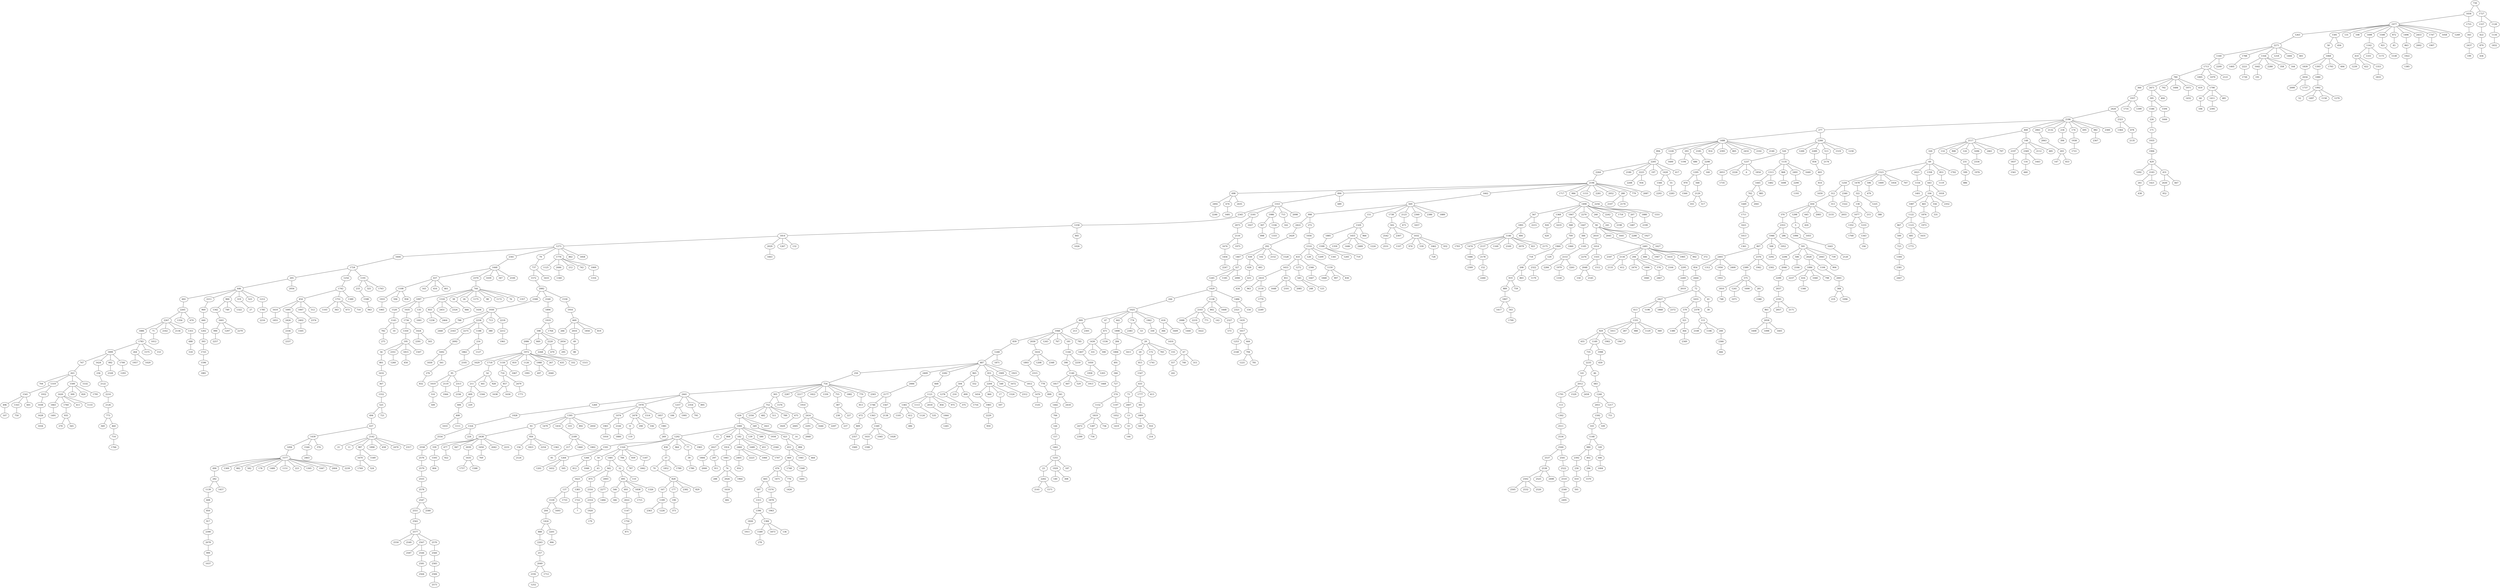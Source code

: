 strict graph "" {
	730 -- 1836;
	730 -- 1727;
	1836 -- 1977;
	1836 -- 1755;
	1977 -- 1263;
	1977 -- 1581;
	1977 -- 131;
	1977 -- 108;
	1977 -- 1498;
	1977 -- 1508;
	1977 -- 872;
	1977 -- 1496;
	1977 -- 2453;
	1977 -- 1747;
	1977 -- 1058;
	1977 -- 1249;
	1263 -- 2271;
	2271 -- 1160;
	2271 -- 1788;
	2271 -- 1164;
	2271 -- 1218;
	2271 -- 1404;
	2271 -- 401;
	1160 -- 1713;
	1160 -- 2209;
	1713 -- 780;
	1713 -- 1005;
	1713 -- 1079;
	1713 -- 2121;
	780 -- 360;
	780 -- 2471;
	780 -- 792;
	780 -- 1684;
	780 -- 1971;
	780 -- 419;
	360 -- 1937;
	1937 -- 2420;
	1937 -- 1731;
	1937 -- 1399;
	2420 -- 2186;
	2420 -- 2323;
	2186 -- 277;
	2186 -- 468;
	2186 -- 2061;
	2186 -- 2132;
	2186 -- 234;
	2186 -- 174;
	2186 -- 695;
	2186 -- 982;
	2186 -- 2300;
	277 -- 1488;
	277 -- 2266;
	1488 -- 894;
	1488 -- 1228;
	1488 -- 293;
	1488 -- 2185;
	1488 -- 914;
	1488 -- 2393;
	1488 -- 805;
	1488 -- 2432;
	1488 -- 2102;
	1488 -- 2140;
	894 -- 2205;
	2205 -- 2264;
	2205 -- 2180;
	2205 -- 2225;
	2205 -- 197;
	2205 -- 1420;
	2205 -- 617;
	2264 -- 2196;
	2196 -- 698;
	2196 -- 890;
	2196 -- 1662;
	2196 -- 1717;
	2196 -- 984;
	2196 -- 1153;
	2196 -- 2281;
	2196 -- 2052;
	2196 -- 280;
	2196 -- 779;
	2196 -- 2087;
	698 -- 2492;
	698 -- 674;
	698 -- 2435;
	2492 -- 2246;
	890 -- 1553;
	890 -- 689;
	1553 -- 2345;
	1553 -- 2181;
	1553 -- 1986;
	1553 -- 715;
	1553 -- 2098;
	2345 -- 1258;
	1258 -- 1814;
	1258 -- 845;
	1814 -- 1273;
	1814 -- 2029;
	1814 -- 1267;
	1814 -- 132;
	1273 -- 1604;
	1273 -- 2341;
	1273 -- 79;
	1273 -- 1776;
	1273 -- 862;
	1273 -- 1858;
	1604 -- 1724;
	1724 -- 205;
	1724 -- 1254;
	1724 -- 1191;
	205 -- 646;
	205 -- 2056;
	646 -- 602;
	646 -- 2211;
	646 -- 900;
	646 -- 319;
	646 -- 523;
	646 -- 1212;
	602 -- 2265;
	2265 -- 2267;
	2265 -- 1356;
	2265 -- 670;
	2267 -- 1886;
	2267 -- 71;
	2267 -- 2162;
	2267 -- 2136;
	2267 -- 1351;
	1886 -- 1783;
	1783 -- 1899;
	1783 -- 264;
	1783 -- 1575;
	1783 -- 153;
	1899 -- 747;
	1899 -- 1624;
	1899 -- 992;
	1899 -- 1700;
	747 -- 263;
	263 -- 704;
	263 -- 1319;
	263 -- 1500;
	263 -- 1532;
	468 -- 2117;
	468 -- 148;
	2117 -- 320;
	2117 -- 114;
	2117 -- 908;
	2117 -- 124;
	2117 -- 1696;
	2117 -- 2461;
	2117 -- 797;
	320 -- 69;
	69 -- 1523;
	69 -- 2023;
	69 -- 1358;
	69 -- 853;
	69 -- 1702;
	1523 -- 1250;
	1523 -- 1478;
	1523 -- 596;
	1523 -- 1009;
	1523 -- 1054;
	1523 -- 707;
	1250 -- 312;
	1250 -- 2340;
	312 -- 650;
	312 -- 313;
	650 -- 370;
	650 -- 1298;
	650 -- 645;
	650 -- 2083;
	650 -- 2155;
	370 -- 2353;
	2353 -- 1946;
	2353 -- 286;
	1946 -- 807;
	1946 -- 508;
	1946 -- 1952;
	807 -- 2493;
	807 -- 2376;
	2493 -- 854;
	2493 -- 1312;
	2493 -- 1956;
	2493 -- 2400;
	854 -- 2444;
	2444 -- 72;
	72 -- 2427;
	72 -- 1655;
	72 -- 41;
	2427 -- 613;
	2427 -- 1196;
	2427 -- 1868;
	2427 -- 2372;
	613 -- 1335;
	1335 -- 929;
	1335 -- 1011;
	1335 -- 287;
	1335 -- 988;
	1335 -- 1129;
	1335 -- 949;
	929 -- 655;
	929 -- 1149;
	929 -- 1902;
	929 -- 1967;
	1005 -- 1790;
	1790 -- 44;
	1790 -- 1411;
	1790 -- 481;
	44 -- 106;
	1662 -- 569;
	569 -- 998;
	569 -- 151;
	569 -- 1738;
	569 -- 2123;
	569 -- 2360;
	569 -- 2386;
	569 -- 1889;
	998 -- 2422;
	998 -- 272;
	2422 -- 2429;
	2429 -- 292;
	292 -- 1467;
	292 -- 630;
	292 -- 102;
	292 -- 2152;
	292 -- 1528;
	1467 -- 327;
	327 -- 1245;
	327 -- 1185;
	327 -- 2090;
	1245 -- 1429;
	1429 -- 244;
	1429 -- 1138;
	1429 -- 1486;
	244 -- 1025;
	1025 -- 909;
	1025 -- 47;
	1025 -- 442;
	1025 -- 774;
	1025 -- 1962;
	1025 -- 618;
	909 -- 1948;
	909 -- 213;
	909 -- 2301;
	1948 -- 839;
	1948 -- 2030;
	1948 -- 1243;
	1948 -- 767;
	1948 -- 181;
	1948 -- 785;
	839 -- 1248;
	1248 -- 487;
	1248 -- 1871;
	487 -- 250;
	487 -- 2409;
	487 -- 2282;
	487 -- 965;
	487 -- 831;
	487 -- 1909;
	487 -- 1923;
	250 -- 754;
	754 -- 2441;
	754 -- 303;
	754 -- 2287;
	754 -- 2217;
	754 -- 1822;
	754 -- 1339;
	754 -- 755;
	754 -- 1882;
	754 -- 770;
	754 -- 2303;
	2441 -- 1269;
	2441 -- 1978;
	2441 -- 1257;
	2441 -- 2354;
	2441 -- 895;
	1269 -- 1928;
	1928 -- 1324;
	1324 -- 2554;
	1324 -- 224;
	2554 -- 2558;
	2558 -- 2576;
	2576 -- 2579;
	2579 -- 2555;
	2555 -- 2578;
	2578 -- 2547;
	2547 -- 2551;
	2547 -- 2580;
	2551 -- 2562;
	2562 -- 2577;
	2577 -- 2550;
	2577 -- 2549;
	2577 -- 2567;
	2577 -- 2570;
	2341 -- 1448;
	1448 -- 437;
	1448 -- 2370;
	1448 -- 1039;
	1448 -- 347;
	1448 -- 2330;
	437 -- 1108;
	437 -- 163;
	437 -- 416;
	437 -- 461;
	1108 -- 1933;
	1108 -- 594;
	1108 -- 958;
	1933 -- 1065;
	79 -- 737;
	737 -- 1572;
	737 -- 1633;
	1572 -- 2082;
	2082 -- 2308;
	2082 -- 2160;
	2082 -- 1530;
	2308 -- 1930;
	1930 -- 788;
	1930 -- 2258;
	1930 -- 713;
	1930 -- 2218;
	788 -- 2440;
	1788 -- 1405;
	313 -- 2055;
	2266 -- 520;
	2266 -- 1200;
	2266 -- 2289;
	2266 -- 513;
	2266 -- 1519;
	2266 -- 1230;
	151 -- 1329;
	1329 -- 1885;
	1329 -- 1455;
	1329 -- 966;
	1885 -- 1599;
	1599 -- 1205;
	1599 -- 719;
	2023 -- 1154;
	1358 -- 643;
	643 -- 104;
	643 -- 1018;
	104 -- 1087;
	104 -- 465;
	104 -- 556;
	104 -- 2352;
	1087 -- 1122;
	1122 -- 867;
	1122 -- 1123;
	867 -- 500;
	500 -- 723;
	723 -- 1304;
	2409 -- 2084;
	2084 -- 2177;
	2177 -- 1746;
	2177 -- 1567;
	1746 -- 672;
	1746 -- 1363;
	1149 -- 735;
	1149 -- 1998;
	735 -- 2235;
	2235 -- 141;
	2235 -- 46;
	141 -- 2012;
	2012 -- 1791;
	2012 -- 1529;
	2012 -- 2458;
	1791 -- 113;
	113 -- 1302;
	1302 -- 2511;
	2511 -- 2534;
	2534 -- 2500;
	2500 -- 2537;
	2500 -- 2541;
	2537 -- 2538;
	2538 -- 2502;
	2538 -- 2525;
	2538 -- 2498;
	2502 -- 2505;
	2502 -- 2532;
	2502 -- 2520;
	2211 -- 969;
	969 -- 440;
	440 -- 1202;
	1202 -- 393;
	1727 -- 1337;
	1727 -- 1128;
	1337 -- 422;
	422 -- 879;
	1304 -- 2381;
	2381 -- 2447;
	47 -- 671;
	671 -- 1430;
	671 -- 1536;
	1430 -- 1407;
	1430 -- 331;
	1430 -- 590;
	1407 -- 1050;
	1478 -- 322;
	322 -- 138;
	322 -- 1225;
	138 -- 1077;
	138 -- 215;
	1077 -- 1352;
	1077 -- 1233;
	1352 -- 1768;
	2323 -- 1364;
	2323 -- 478;
	1717 -- 1490;
	1490 -- 567;
	1490 -- 1368;
	1490 -- 1847;
	1490 -- 2270;
	1490 -- 240;
	1490 -- 2242;
	1490 -- 1754;
	1490 -- 207;
	1490 -- 1880;
	303 -- 752;
	303 -- 1576;
	752 -- 439;
	752 -- 2356;
	752 -- 482;
	752 -- 511;
	752 -- 789;
	752 -- 675;
	439 -- 1000;
	439 -- 349;
	439 -- 1821;
	1000 -- 1292;
	1000 -- 15;
	1000 -- 808;
	1000 -- 182;
	1000 -- 139;
	1000 -- 580;
	1000 -- 1934;
	1292 -- 1591;
	1292 -- 1320;
	1292 -- 836;
	1292 -- 964;
	1292 -- 77;
	1292 -- 1965;
	1591 -- 1264;
	1591 -- 1266;
	1264 -- 1201;
	1264 -- 1652;
	1264 -- 505;
	148 -- 2197;
	148 -- 2369;
	148 -- 2112;
	148 -- 485;
	2197 -- 1837;
	1837 -- 1561;
	1138 -- 2103;
	1138 -- 802;
	1138 -- 1668;
	672 -- 809;
	809 -- 2357;
	2357 -- 1949;
	1254 -- 1742;
	1742 -- 454;
	1742 -- 1751;
	1742 -- 1389;
	454 -- 1610;
	454 -- 1095;
	454 -- 1007;
	454 -- 512;
	1610 -- 1855;
	1320 -- 50;
	1320 -- 1481;
	1320 -- 784;
	1320 -- 939;
	1320 -- 1187;
	50 -- 43;
	43 -- 1623;
	1623 -- 137;
	1623 -- 1383;
	137 -- 1539;
	137 -- 1733;
	1539 -- 204;
	1539 -- 1693;
	204 -- 1424;
	1424 -- 888;
	1424 -- 2201;
	888 -- 2263;
	2263 -- 257;
	257 -- 2049;
	2049 -- 2192;
	2049 -- 1712;
	71 -- 1012;
	567 -- 1891;
	567 -- 2215;
	1891 -- 1146;
	1891 -- 484;
	1146 -- 1703;
	1146 -- 1474;
	1146 -- 2137;
	1146 -- 1169;
	1146 -- 2169;
	1146 -- 2079;
	1146 -- 821;
	1146 -- 2175;
	984 -- 2256;
	2256 -- 1551;
	2103 -- 2088;
	2103 -- 2219;
	2103 -- 771;
	2103 -- 142;
	2088 -- 1440;
	2282 -- 668;
	668 -- 1121;
	1121 -- 1365;
	1121 -- 1113;
	1121 -- 2018;
	1121 -- 856;
	1121 -- 975;
	1365 -- 1101;
	1365 -- 412;
	1365 -- 1124;
	2160 -- 1894;
	1894 -- 1919;
	1919 -- 598;
	1919 -- 1764;
	598 -- 2086;
	598 -- 849;
	598 -- 2220;
	598 -- 2054;
	2086 -- 1972;
	1972 -- 1629;
	1972 -- 1718;
	1972 -- 1150;
	1972 -- 810;
	1972 -- 1126;
	1972 -- 1988;
	1972 -- 267;
	1972 -- 435;
	1972 -- 332;
	1629 -- 95;
	95 -- 1019;
	95 -- 2119;
	95 -- 2313;
	1019 -- 510;
	510 -- 509;
	1624 -- 236;
	236 -- 2122;
	2122 -- 2210;
	2210 -- 2126;
	2126 -- 773;
	773 -- 369;
	773 -- 460;
	286 -- 591;
	591 -- 2296;
	591 -- 506;
	591 -- 2028;
	591 -- 2043;
	591 -- 739;
	2296 -- 2046;
	2046 -- 2299;
	2299 -- 2037;
	2037 -- 2193;
	2193 -- 861;
	2193 -- 2057;
	2193 -- 2171;
	861 -- 2058;
	2058 -- 1608;
	2058 -- 1098;
	2058 -- 1603;
	46 -- 683;
	683 -- 1240;
	1240 -- 2051;
	1240 -- 1217;
	2051 -- 1592;
	1592 -- 103;
	1592 -- 109;
	103 -- 1148;
	1148 -- 980;
	1148 -- 149;
	980 -- 2392;
	980 -- 402;
	2392 -- 230;
	230 -- 610;
	992 -- 2328;
	442 -- 1898;
	1898 -- 284;
	1898 -- 29;
	284 -- 1806;
	2370 -- 744;
	744 -- 1097;
	744 -- 1318;
	744 -- 38;
	744 -- 26;
	744 -- 1175;
	744 -- 98;
	744 -- 1172;
	744 -- 76;
	744 -- 1357;
	1097 -- 1520;
	1097 -- 1035;
	1097 -- 135;
	1520 -- 1143;
	1143 -- 782;
	1143 -- 10;
	674 -- 1681;
	1318 -- 833;
	1318 -- 2451;
	1318 -- 2324;
	833 -- 1236;
	833 -- 2464;
	2181 -- 2073;
	2181 -- 1027;
	2073 -- 2116;
	2116 -- 1674;
	2116 -- 1975;
	1674 -- 1456;
	1456 -- 2247;
	1581 -- 58;
	1581 -- 456;
	58 -- 1068;
	1068 -- 1839;
	1068 -- 1393;
	1068 -- 1793;
	1068 -- 604;
	1839 -- 2034;
	2034 -- 2099;
	2034 -- 1737;
	1567 -- 2138;
	520 -- 1237;
	520 -- 1135;
	1978 -- 1395;
	1978 -- 1074;
	1978 -- 2478;
	1978 -- 1514;
	1978 -- 1857;
	1395 -- 93;
	1395 -- 1479;
	1395 -- 1416;
	1395 -- 333;
	1395 -- 892;
	1395 -- 2050;
	93 -- 2438;
	93 -- 956;
	2438 -- 339;
	2438 -- 477;
	2438 -- 947;
	2438 -- 2039;
	2438 -- 1650;
	2438 -- 2042;
	2438 -- 2231;
	1806 -- 491;
	491 -- 584;
	836 -- 37;
	37 -- 70;
	37 -- 1852;
	37 -- 1789;
	70 -- 828;
	828 -- 167;
	828 -- 177;
	828 -- 2382;
	828 -- 829;
	167 -- 1189;
	808 -- 2027;
	2027 -- 1804;
	2027 -- 297;
	1804 -- 2000;
	29 -- 1611;
	29 -- 20;
	29 -- 172;
	29 -- 783;
	29 -- 155;
	2258 -- 2163;
	2258 -- 2275;
	2258 -- 1188;
	2258 -- 380;
	2030 -- 1616;
	1616 -- 1893;
	1616 -- 1208;
	1616 -- 2348;
	1893 -- 2315;
	2315 -- 778;
	1123 -- 685;
	1123 -- 1631;
	685 -- 1772;
	412 -- 486;
	1319 -- 1541;
	1319 -- 1932;
	1541 -- 496;
	1541 -- 1163;
	1541 -- 601;
	496 -- 107;
	297 -- 911;
	1368 -- 920;
	1368 -- 1619;
	920 -- 620;
	114 -- 231;
	1738 -- 502;
	502 -- 2542;
	502 -- 2307;
	502 -- 1032;
	2542 -- 2531;
	1035 -- 1736;
	1736 -- 1350;
	1736 -- 1024;
	1350 -- 195;
	195 -- 56;
	195 -- 2351;
	195 -- 1815;
	195 -- 1507;
	56 -- 801;
	801 -- 1632;
	1632 -- 367;
	367 -- 1552;
	1552 -- 525;
	525 -- 494;
	525 -- 721;
	494 -- 637;
	637 -- 1439;
	637 -- 2142;
	1439 -- 1494;
	1439 -- 1544;
	1439 -- 376;
	1847 -- 948;
	1847 -- 1447;
	948 -- 709;
	709 -- 1960;
	709 -- 1060;
	1960 -- 718;
	1960 -- 129;
	718 -- 208;
	208 -- 919;
	208 -- 803;
	919 -- 889;
	919 -- 759;
	889 -- 1807;
	1807 -- 1417;
	1807 -- 543;
	1447 -- 384;
	384 -- 1105;
	1105 -- 2153;
	2153 -- 2284;
	2153 -- 1979;
	2153 -- 2261;
	1494 -- 1577;
	1577 -- 490;
	1577 -- 1309;
	1577 -- 882;
	1577 -- 582;
	1577 -- 178;
	1577 -- 1489;
	1577 -- 1151;
	1577 -- 223;
	1577 -- 1305;
	1577 -- 1047;
	1577 -- 2004;
	1577 -- 2239;
	490 -- 282;
	282 -- 1139;
	282 -- 1457;
	1139 -- 608;
	608 -- 850;
	850 -- 917;
	917 -- 2390;
	2390 -- 2078;
	2078 -- 999;
	999 -- 1037;
	596 -- 479;
	965 -- 504;
	965 -- 552;
	504 -- 1278;
	504 -- 210;
	504 -- 499;
	2351 -- 1260;
	802 -- 2327;
	2327 -- 573;
	1718 -- 54;
	54 -- 211;
	54 -- 441;
	54 -- 928;
	211 -- 409;
	211 -- 1504;
	409 -- 406;
	409 -- 229;
	406 -- 408;
	408 -- 1033;
	408 -- 1111;
	2541 -- 2522;
	349 -- 621;
	349 -- 14;
	621 -- 651;
	621 -- 884;
	651 -- 469;
	651 -- 1941;
	651 -- 664;
	469 -- 476;
	469 -- 1748;
	469 -- 1568;
	476 -- 665;
	476 -- 1471;
	476 -- 776;
	665 -- 597;
	665 -- 1574;
	597 -- 1315;
	1315 -- 1396;
	1396 -- 1826;
	1396 -- 1384;
	1826 -- 1911;
	1228 -- 1600;
	1655 -- 579;
	1655 -- 2378;
	579 -- 321;
	321 -- 1380;
	321 -- 364;
	1154 -- 1401;
	1776 -- 1125;
	1776 -- 2446;
	1776 -- 212;
	1776 -- 742;
	1776 -- 1069;
	2061 -- 2063;
	2063 -- 203;
	2275 -- 2092;
	1095 -- 2426;
	1095 -- 2402;
	293 -- 1194;
	293 -- 686;
	264 -- 1957;
	264 -- 1029;
	2219 -- 1622;
	2270 -- 94;
	94 -- 2010;
	94 -- 2045;
	94 -- 1641;
	94 -- 2286;
	94 -- 1927;
	2010 -- 1014;
	1014 -- 2276;
	1014 -- 1555;
	1050 -- 1958;
	1050 -- 1203;
	1481 -- 942;
	1481 -- 32;
	942 -- 875;
	942 -- 2003;
	1486 -- 2321;
	1486 -- 154;
	2321 -- 1435;
	1435 -- 1617;
	1617 -- 1253;
	1617 -- 444;
	1253 -- 2148;
	1164 -- 2221;
	1164 -- 1642;
	1164 -- 2280;
	1164 -- 358;
	1164 -- 164;
	2221 -- 1730;
	506 -- 2166;
	2369 -- 116;
	2369 -- 1443;
	116 -- 660;
	38 -- 666;
	1237 -- 2053;
	1237 -- 2226;
	1237 -- 6;
	1237 -- 1854;
	2053 -- 1735;
	1135 -- 1313;
	1135 -- 968;
	1135 -- 2491;
	1135 -- 1640;
	1313 -- 1445;
	1313 -- 1482;
	1445 -- 762;
	1445 -- 885;
	1191 -- 233;
	1191 -- 325;
	1191 -- 1763;
	233 -- 1598;
	272 -- 1056;
	1056 -- 1510;
	1510 -- 433;
	1510 -- 128;
	1510 -- 1209;
	1510 -- 1341;
	433 -- 1653;
	433 -- 1272;
	433 -- 2346;
	1653 -- 2410;
	1653 -- 851;
	2410 -- 963;
	2410 -- 2118;
	956 -- 156;
	956 -- 1823;
	956 -- 2254;
	956 -- 1362;
	156 -- 2124;
	32 -- 495;
	32 -- 110;
	182 -- 1914;
	182 -- 2460;
	182 -- 1689;
	182 -- 451;
	1914 -- 1061;
	1061 -- 74;
	74 -- 288;
	74 -- 2026;
	74 -- 1964;
	1455 -- 1359;
	1455 -- 1446;
	1455 -- 2489;
	1455 -- 1224;
	1298 -- 5;
	5 -- 1996;
	5 -- 1055;
	1996 -- 1643;
	1643 -- 2120;
	2376 -- 2389;
	2376 -- 1942;
	2376 -- 2302;
	2389 -- 575;
	575 -- 1810;
	575 -- 1241;
	575 -- 1690;
	575 -- 281;
	1810 -- 748;
	20 -- 815;
	815 -- 1547;
	1547 -- 633;
	633 -- 73;
	633 -- 1777;
	633 -- 413;
	73 -- 2407;
	1266 -- 812;
	1266 -- 1048;
	1225 -- 388;
	2142 -- 21;
	2142 -- 11;
	2142 -- 987;
	2142 -- 1890;
	2142 -- 658;
	2142 -- 2470;
	2142 -- 2317;
	2471 -- 395;
	2471 -- 404;
	395 -- 1546;
	395 -- 1594;
	1546 -- 226;
	226 -- 171;
	171 -- 1935;
	1935 -- 1906;
	1906 -- 429;
	429 -- 1092;
	429 -- 2183;
	429 -- 431;
	2045 -- 2481;
	2481 -- 2187;
	2481 -- 2134;
	2481 -- 294;
	2481 -- 846;
	2481 -- 1947;
	2481 -- 1614;
	2481 -- 1905;
	2481 -- 902;
	2481 -- 372;
	1074 -- 1901;
	1074 -- 2144;
	1901 -- 1016;
	2029 -- 1663;
	1777 -- 361;
	361 -- 1809;
	1809 -- 544;
	1809 -- 910;
	1241 -- 1071;
	879 -- 436;
	645 -- 420;
	1393 -- 1080;
	584 -- 727;
	727 -- 574;
	574 -- 1152;
	574 -- 1197;
	1152 -- 1819;
	1819 -- 2472;
	1819 -- 1287;
	1819 -- 736;
	2472 -- 2399;
	1474 -- 1686;
	1686 -- 2309;
	782 -- 275;
	1500 -- 1620;
	1500 -- 309;
	1500 -- 820;
	1500 -- 1795;
	1620 -- 1843;
	1620 -- 1760;
	1620 -- 611;
	1620 -- 1133;
	1843 -- 1491;
	1979 -- 1330;
	900 -- 1342;
	900 -- 749;
	900 -- 1322;
	1342 -- 1601;
	1601 -- 990;
	1601 -- 1297;
	1601 -- 2279;
	990 -- 2257;
	1986 -- 307;
	1986 -- 1336;
	307 -- 898;
	339 -- 1593;
	1593 -- 804;
	2192 -- 1252;
	1128 -- 1134;
	1134 -- 1832;
	1932 -- 1038;
	1038 -- 1628;
	2446 -- 1340;
	319 -- 27;
	1150 -- 716;
	1150 -- 1067;
	716 -- 857;
	716 -- 2479;
	857 -- 1638;
	857 -- 1630;
	495 -- 546;
	495 -- 693;
	495 -- 1838;
	495 -- 1326;
	546 -- 346;
	2119 -- 1944;
	181 -- 1144;
	1144 -- 390;
	1144 -- 2259;
	390 -- 1140;
	1140 -- 1817;
	1140 -- 607;
	1140 -- 529;
	1140 -- 1913;
	1140 -- 1468;
	1817 -- 341;
	1336 -- 1333;
	128 -- 1159;
	1159 -- 1848;
	1159 -- 997;
	1159 -- 830;
	1363 -- 1349;
	1349 -- 1031;
	1349 -- 1045;
	1349 -- 1028;
	1031 -- 1590;
	341 -- 1442;
	341 -- 2418;
	1442 -- 706;
	706 -- 144;
	144 -- 157;
	157 -- 1462;
	1462 -- 1255;
	1255 -- 23;
	1255 -- 1929;
	1255 -- 187;
	23 -- 2202;
	2407 -- 13;
	13 -- 33;
	33 -- 146;
	2028 -- 1084;
	2028 -- 1104;
	1084 -- 2237;
	1084 -- 616;
	1084 -- 1040;
	1084 -- 798;
	616 -- 1346;
	1751 -- 1103;
	1751 -- 363;
	1751 -- 673;
	1751 -- 710;
	1755 -- 343;
	343 -- 2437;
	1498 -- 1162;
	1162 -- 410;
	1162 -- 1331;
	1162 -- 1173;
	410 -- 1239;
	410 -- 622;
	410 -- 1353;
	2185 -- 2298;
	2298 -- 1295;
	2298 -- 160;
	1384 -- 1589;
	1384 -- 1873;
	1384 -- 136;
	1589 -- 278;
	851 -- 1648;
	851 -- 2101;
	851 -- 2085;
	1508 -- 921;
	921 -- 1538;
	234 -- 394;
	231 -- 599;
	231 -- 1976;
	2478 -- 8;
	2478 -- 290;
	2478 -- 336;
	2134 -- 2133;
	2134 -- 612;
	1568 -- 1691;
	2217 -- 1910;
	1910 -- 2416;
	465 -- 1876;
	1876 -- 1973;
	2378 -- 115;
	115 -- 2108;
	115 -- 1186;
	115 -- 200;
	2092 -- 1692;
	1692 -- 1830;
	1692 -- 561;
	508 -- 2292;
	2460 -- 2405;
	2460 -- 2223;
	2460 -- 1066;
	2405 -- 916;
	2202 -- 2141;
	2202 -- 1571;
	1189 -- 2363;
	1189 -- 1226;
	1295 -- 970;
	1295 -- 568;
	970 -- 1560;
	610 -- 501;
	715 -- 162;
	1278 -- 375;
	240 -- 241;
	77 -- 39;
	39 -- 1780;
	294 -- 2474;
	294 -- 1006;
	294 -- 576;
	1024 -- 2391;
	1024 -- 503;
	1032 -- 1107;
	1032 -- 974;
	1032 -- 539;
	1032 -- 1062;
	1032 -- 932;
	2313 -- 2194;
	831 -- 2204;
	831 -- 548;
	831 -- 1672;
	2204 -- 1654;
	2204 -- 960;
	2204 -- 17;
	2204 -- 1524;
	1654 -- 1983;
	2225 -- 2208;
	2225 -- 934;
	1383 -- 1722;
	1722 -- 7;
	872 -- 83;
	478 -- 2135;
	2043 -- 904;
	2437 -- 199;
	1104 -- 2001;
	2001 -- 368;
	1909 -- 1812;
	1812 -- 1470;
	1470 -- 1535;
	1544 -- 2463;
	2416 -- 2005;
	2416 -- 2291;
	2416 -- 1646;
	2416 -- 2297;
	1929 -- 140;
	1929 -- 308;
	1416 -- 2189;
	2189 -- 217;
	2189 -- 1460;
	2189 -- 1802;
	1257 -- 184;
	1257 -- 1995;
	846 -- 2164;
	875 -- 2316;
	2316 -- 2314;
	2314 -- 1920;
	477 -- 922;
	1642 -- 191;
	1983 -- 2229;
	2291 -- 2068;
	2426 -- 2336;
	2336 -- 2337;
	1760 -- 935;
	935 -- 270;
	935 -- 565;
	630 -- 628;
	630 -- 483;
	628 -- 631;
	631 -- 634;
	2354 -- 795;
	1113 -- 535;
	774 -- 2383;
	774 -- 53;
	1007 -- 2374;
	2137 -- 2178;
	2178 -- 152;
	1530 -- 1916;
	1916 -- 669;
	669 -- 266;
	669 -- 2016;
	669 -- 1856;
	669 -- 819;
	1998 -- 659;
	1197 -- 1052;
	1052 -- 1419;
	2018 -- 1064;
	1064 -- 1265;
	762 -- 1449;
	762 -- 2041;
	1449 -- 1711;
	968 -- 1698;
	1496 -- 863;
	444 -- 794;
	794 -- 1221;
	794 -- 781;
	203 -- 147;
	203 -- 653;
	755 -- 387;
	387 -- 238;
	387 -- 227;
	238 -- 237;
	1126 -- 1991;
	1956 -- 1955;
	987 -- 1670;
	987 -- 1549;
	1670 -- 1769;
	1670 -- 524;
	2491 -- 2290;
	2290 -- 1193;
	1962 -- 330;
	330 -- 1410;
	8 -- 119;
	41 -- 30;
	2218 -- 2212;
	1287 -- 734;
	1700 -- 1293;
	1410 -- 67;
	67 -- 557;
	67 -- 740;
	67 -- 315;
	557 -- 242;
	1920 -- 179;
	1598 -- 943;
	1689 -- 1707;
	139 -- 2344;
	1628 -- 1034;
	174 -- 1938;
	2183 -- 261;
	2183 -- 1421;
	460 -- 714;
	714 -- 1766;
	368 -- 219;
	368 -- 1096;
	393 -- 1725;
	1725 -- 1596;
	1596 -- 1881;
	2026 -- 1618;
	1618 -- 682;
	2123 -- 473;
	1080 -- 1992;
	1992 -- 52;
	1992 -- 1497;
	1992 -- 1158;
	1992 -- 1279;
	1696 -- 2334;
	217 -- 81;
	2220 -- 2268;
	2220 -- 679;
	2268 -- 1515;
	172 -- 1741;
	2039 -- 1635;
	1163 -- 750;
	1614 -- 2295;
	618 -- 366;
	618 -- 1609;
	2453 -- 2002;
	1555 -- 2048;
	1555 -- 1512;
	1006 -- 1840;
	2229 -- 959;
	1938 -- 1721;
	2016 -- 49;
	49 -- 88;
	2360 -- 1657;
	693 -- 2022;
	2022 -- 1147;
	1147 -- 1750;
	1750 -- 871;
	402 -- 296;
	2201 -- 906;
	1838 -- 1715;
	129 -- 2322;
	2322 -- 1179;
	2048 -- 150;
	2048 -- 2145;
	1635 -- 1757;
	1635 -- 1588;
	2286 -- 1627;
	135 -- 1001;
	568 -- 2129;
	2129 -- 355;
	2129 -- 517;
	561 -- 276;
	2479 -- 1771;
	853 -- 1119;
	776 -- 1426;
	177 -- 190;
	190 -- 373;
	1650 -- 769;
	1988 -- 697;
	1988 -- 2040;
	1420 -- 1566;
	1420 -- 55;
	1566 -- 2293;
	2289 -- 834;
	834 -- 403;
	403 -- 814;
	814 -- 1659;
	1857 -- 1981;
	1981 -- 269;
	2522 -- 2510;
	2510 -- 2540;
	2540 -- 2495;
	431 -- 2430;
	431 -- 667;
	2430 -- 952;
	599 -- 886;
	2242 -- 2198;
	149 -- 446;
	446 -- 1004;
	1188 -- 216;
	216 -- 1862;
	216 -- 1127;
	1862 -- 2105;
	2054 -- 295;
	1411 -- 2395;
	2295 -- 2269;
	2269 -- 2019;
	770 -- 813;
	513 -- 2174;
	26 -- 1436;
	576 -- 2467;
	261 -- 438;
	556 -- 531;
	1212 -- 1785;
	1785 -- 2216;
	364 -- 2349;
	2340 -- 1522;
	543 -- 1799;
	1069 -- 1316;
	2402 -- 1505;
	1272 -- 545;
	545 -- 248;
	545 -- 123;
	1574 -- 1878;
	1878 -- 1963;
	2144 -- 1800;
	548 -- 2312;
	1217 -- 751;
	55 -- 2283;
	1233 -- 1343;
	1343 -- 194;
	2003 -- 2277;
	2277 -- 1484;
	784 -- 787;
	280 -- 2107;
	280 -- 2170;
	499 -- 1716;
	982 -- 2367;
	17 -- 507;
	1747 -- 1907;
	207 -- 1487;
	1062 -- 728;
	2346 -- 1647;
	296 -- 1570;
	845 -- 1026;
	1815 -- 450;
	2212 -- 1961;
	2567 -- 2587;
	2567 -- 2544;
	778 -- 899;
	152 -- 2260;
	200 -- 2366;
	2366 -- 466;
	1353 -- 1833;
	910 -- 214;
	2570 -- 2560;
	2560 -- 2583;
	2583 -- 2584;
	2584 -- 2573;
	2118 -- 1779;
	1779 -- 2249;
	1971 -- 1432;
	863 -- 1922;
	1922 -- 1385;
	1594 -- 1644;
	1187 -- 1842;
	1351 -- 688;
	688 -- 518;
	281 -- 1580;
	1880 -- 2199;
	276 -- 832;
	675 -- 1829;
	2544 -- 2581;
	2581 -- 2564;
	1711 -- 1621;
	1621 -- 1013;
	1013 -- 1361;
}
